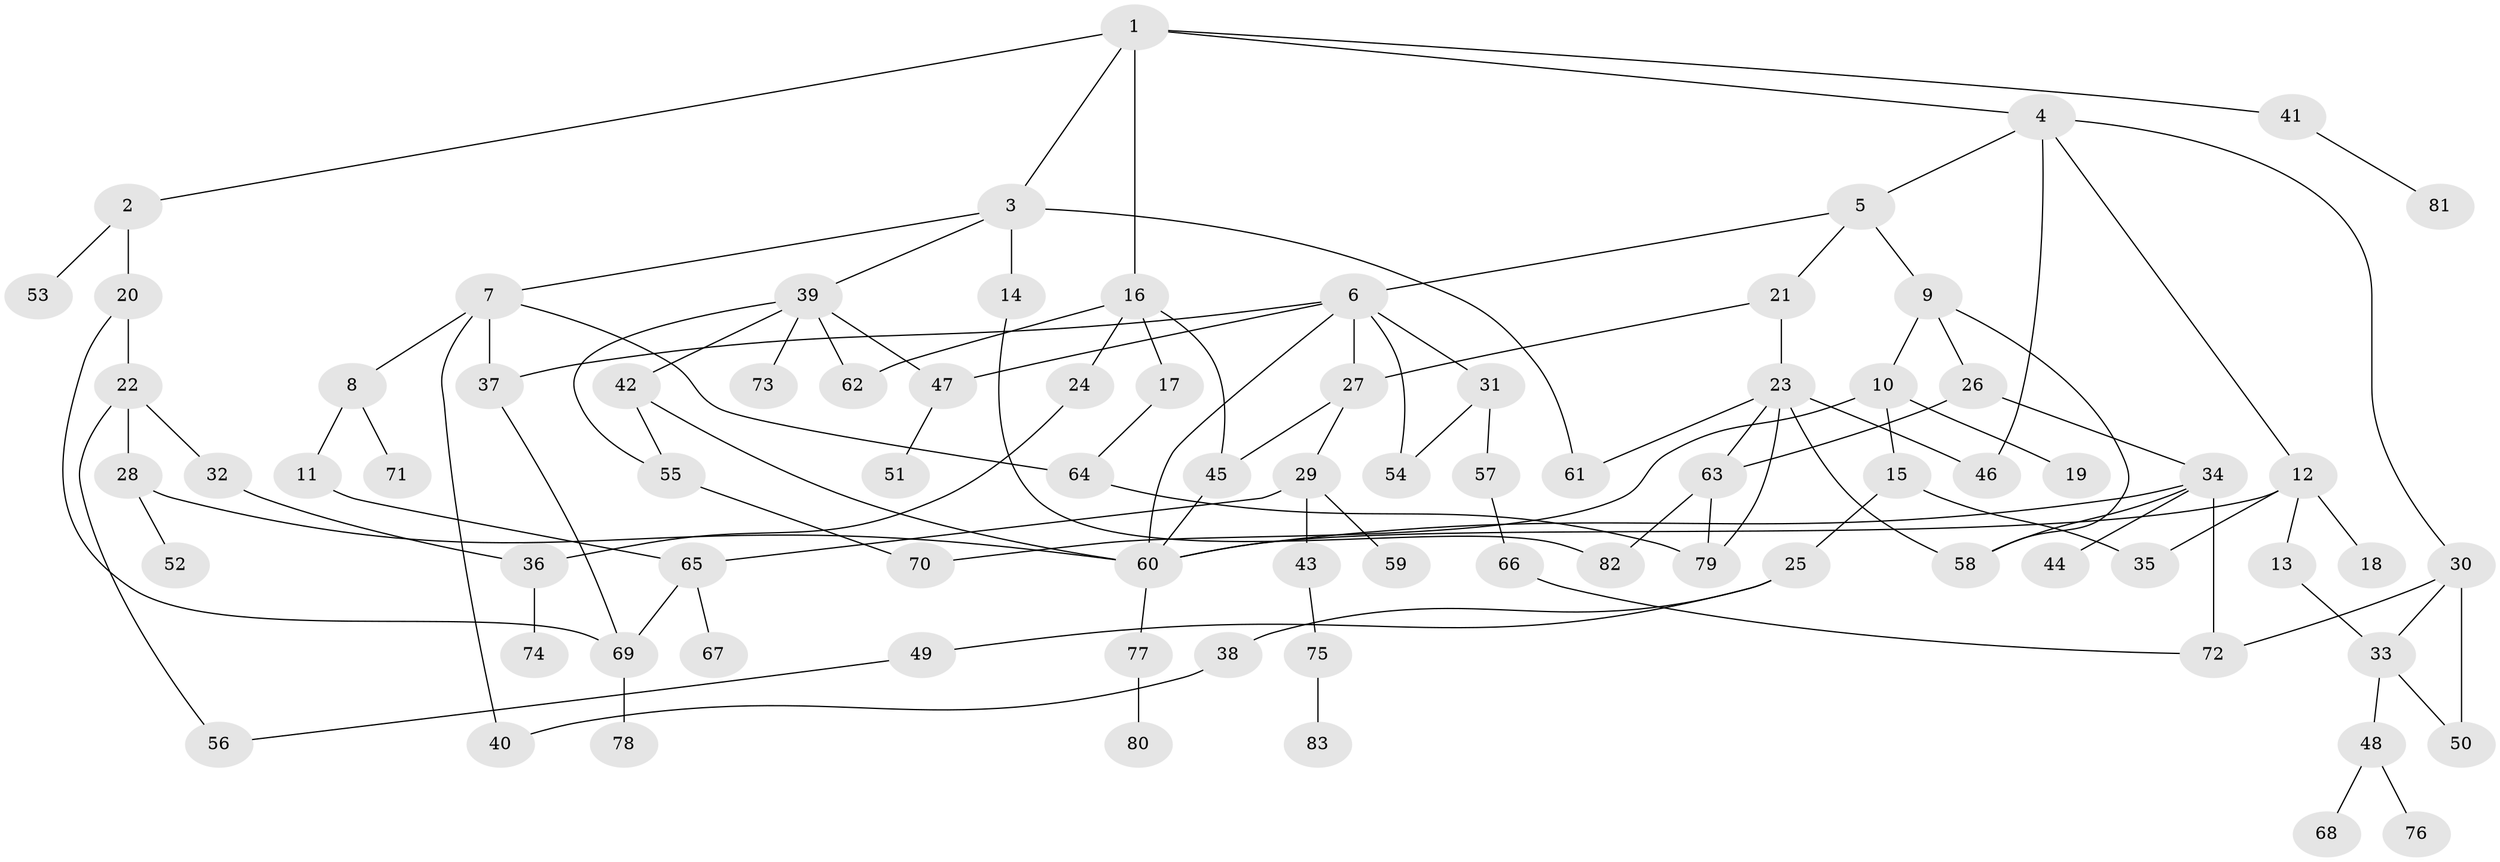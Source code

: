 // Generated by graph-tools (version 1.1) at 2025/10/02/27/25 16:10:53]
// undirected, 83 vertices, 115 edges
graph export_dot {
graph [start="1"]
  node [color=gray90,style=filled];
  1;
  2;
  3;
  4;
  5;
  6;
  7;
  8;
  9;
  10;
  11;
  12;
  13;
  14;
  15;
  16;
  17;
  18;
  19;
  20;
  21;
  22;
  23;
  24;
  25;
  26;
  27;
  28;
  29;
  30;
  31;
  32;
  33;
  34;
  35;
  36;
  37;
  38;
  39;
  40;
  41;
  42;
  43;
  44;
  45;
  46;
  47;
  48;
  49;
  50;
  51;
  52;
  53;
  54;
  55;
  56;
  57;
  58;
  59;
  60;
  61;
  62;
  63;
  64;
  65;
  66;
  67;
  68;
  69;
  70;
  71;
  72;
  73;
  74;
  75;
  76;
  77;
  78;
  79;
  80;
  81;
  82;
  83;
  1 -- 2;
  1 -- 3;
  1 -- 4;
  1 -- 16;
  1 -- 41;
  2 -- 20;
  2 -- 53;
  3 -- 7;
  3 -- 14;
  3 -- 39;
  3 -- 61;
  4 -- 5;
  4 -- 12;
  4 -- 30;
  4 -- 46;
  5 -- 6;
  5 -- 9;
  5 -- 21;
  6 -- 31;
  6 -- 37;
  6 -- 54;
  6 -- 27;
  6 -- 60;
  6 -- 47;
  7 -- 8;
  7 -- 40;
  7 -- 64;
  7 -- 37;
  8 -- 11;
  8 -- 71;
  9 -- 10;
  9 -- 26;
  9 -- 58;
  10 -- 15;
  10 -- 19;
  10 -- 70;
  11 -- 65;
  12 -- 13;
  12 -- 18;
  12 -- 60;
  12 -- 35;
  13 -- 33;
  14 -- 82;
  15 -- 25;
  15 -- 35;
  16 -- 17;
  16 -- 24;
  16 -- 62;
  16 -- 45;
  17 -- 64;
  20 -- 22;
  20 -- 69;
  21 -- 23;
  21 -- 27;
  22 -- 28;
  22 -- 32;
  22 -- 56;
  23 -- 58;
  23 -- 61;
  23 -- 63;
  23 -- 46;
  23 -- 79;
  24 -- 36;
  25 -- 38;
  25 -- 49;
  26 -- 34;
  26 -- 63;
  27 -- 29;
  27 -- 45;
  28 -- 52;
  28 -- 60;
  29 -- 43;
  29 -- 59;
  29 -- 65;
  30 -- 33;
  30 -- 72;
  30 -- 50;
  31 -- 57;
  31 -- 54;
  32 -- 36;
  33 -- 48;
  33 -- 50;
  34 -- 44;
  34 -- 60;
  34 -- 72;
  34 -- 58;
  36 -- 74;
  37 -- 69;
  38 -- 40;
  39 -- 42;
  39 -- 47;
  39 -- 73;
  39 -- 62;
  39 -- 55;
  41 -- 81;
  42 -- 55;
  42 -- 60;
  43 -- 75;
  45 -- 60;
  47 -- 51;
  48 -- 68;
  48 -- 76;
  49 -- 56;
  55 -- 70;
  57 -- 66;
  60 -- 77;
  63 -- 82;
  63 -- 79;
  64 -- 79;
  65 -- 67;
  65 -- 69;
  66 -- 72;
  69 -- 78;
  75 -- 83;
  77 -- 80;
}
